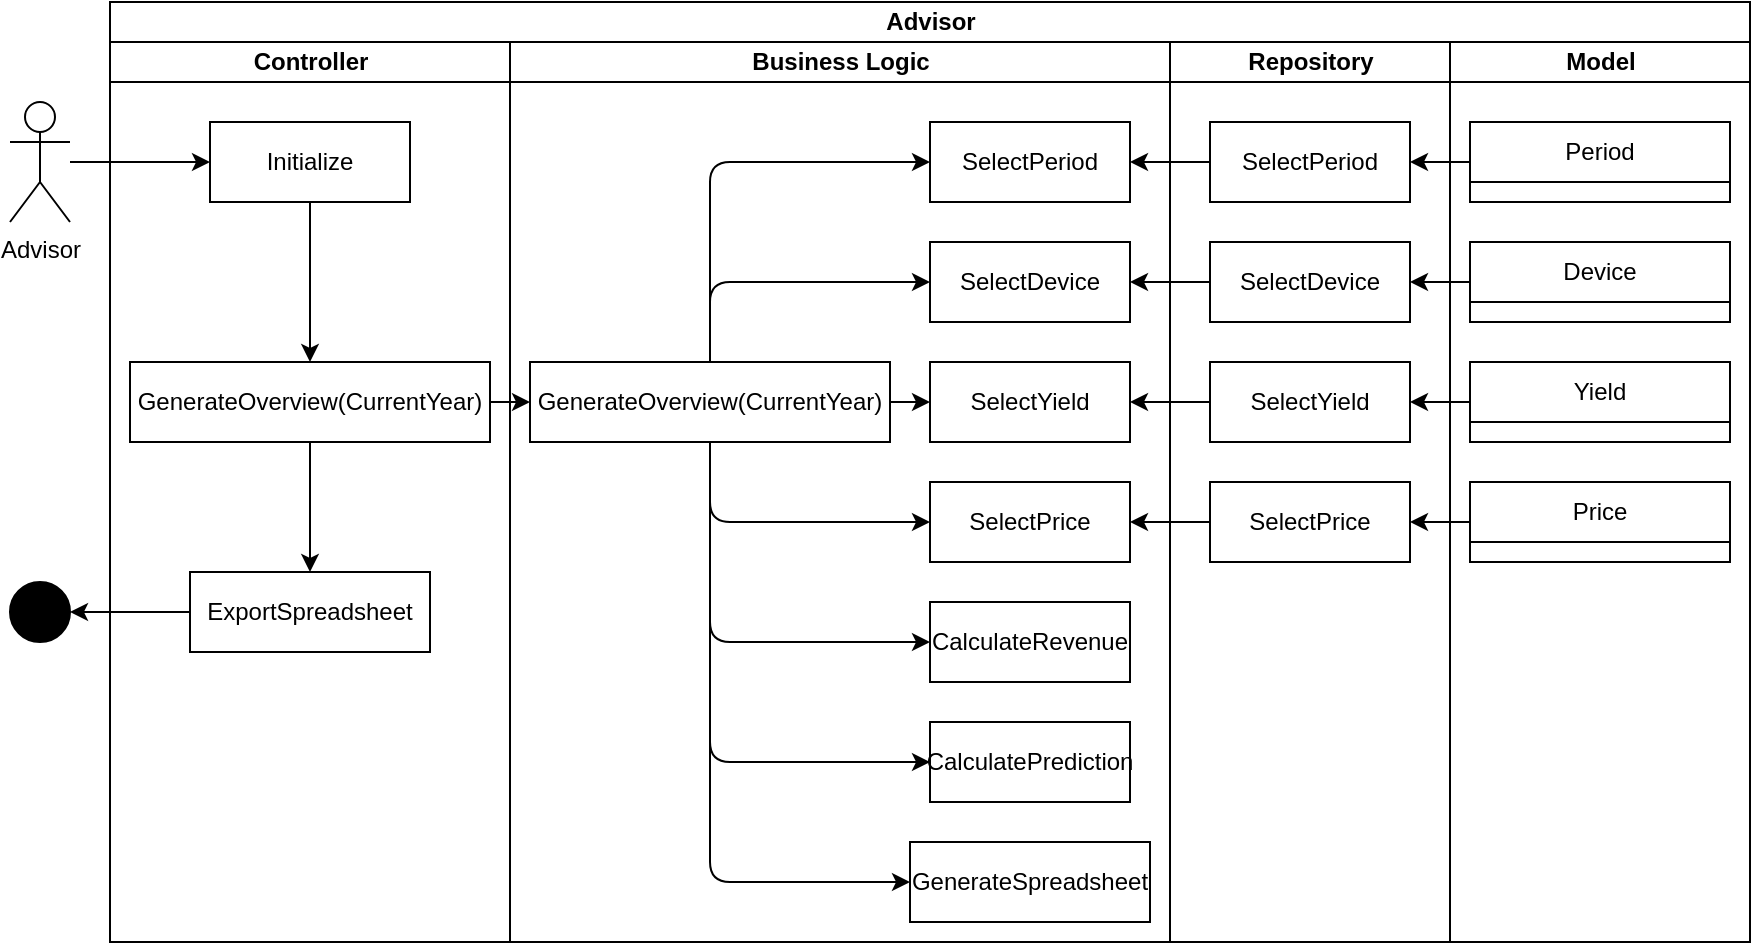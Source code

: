 <mxfile>
    <diagram id="Xq5SjVAaNZYUVjqVh8gm" name="Page-1">
        <mxGraphModel dx="979" dy="672" grid="1" gridSize="10" guides="1" tooltips="1" connect="1" arrows="1" fold="1" page="1" pageScale="1" pageWidth="850" pageHeight="1100" math="0" shadow="0">
            <root>
                <mxCell id="0"/>
                <mxCell id="1" parent="0"/>
                <mxCell id="68" value="Advisor" style="swimlane;childLayout=stackLayout;resizeParent=1;resizeParentMax=0;startSize=20;html=1;" vertex="1" parent="1">
                    <mxGeometry x="230" y="50" width="820" height="470" as="geometry"/>
                </mxCell>
                <mxCell id="69" value="Controller" style="swimlane;startSize=20;html=1;" vertex="1" parent="68">
                    <mxGeometry y="20" width="200" height="450" as="geometry"/>
                </mxCell>
                <mxCell id="70" style="edgeStyle=orthogonalEdgeStyle;html=1;" edge="1" parent="69" source="71" target="74">
                    <mxGeometry relative="1" as="geometry">
                        <mxPoint x="55.0" y="150.0" as="targetPoint"/>
                    </mxGeometry>
                </mxCell>
                <mxCell id="71" value="Initialize" style="rounded=0;whiteSpace=wrap;html=1;" vertex="1" parent="69">
                    <mxGeometry x="50" y="40" width="100" height="40" as="geometry"/>
                </mxCell>
                <mxCell id="72" value="ExportSpreadsheet" style="rounded=0;whiteSpace=wrap;html=1;" vertex="1" parent="69">
                    <mxGeometry x="40" y="265" width="120" height="40" as="geometry"/>
                </mxCell>
                <mxCell id="73" style="edgeStyle=orthogonalEdgeStyle;html=1;" edge="1" parent="69" source="74" target="72">
                    <mxGeometry relative="1" as="geometry">
                        <mxPoint x="55.0" y="190" as="sourcePoint"/>
                        <Array as="points"/>
                    </mxGeometry>
                </mxCell>
                <mxCell id="74" value="GenerateOverview(CurrentYear)" style="rounded=0;whiteSpace=wrap;html=1;" vertex="1" parent="69">
                    <mxGeometry x="10" y="160" width="180" height="40" as="geometry"/>
                </mxCell>
                <mxCell id="75" value="Business Logic" style="swimlane;startSize=20;html=1;" vertex="1" parent="68">
                    <mxGeometry x="200" y="20" width="330" height="450" as="geometry"/>
                </mxCell>
                <mxCell id="80" style="edgeStyle=orthogonalEdgeStyle;html=1;" edge="1" parent="75" source="134" target="91">
                    <mxGeometry relative="1" as="geometry">
                        <Array as="points">
                            <mxPoint x="180" y="180"/>
                            <mxPoint x="180" y="180"/>
                        </Array>
                        <mxPoint x="95.0" y="190" as="sourcePoint"/>
                    </mxGeometry>
                </mxCell>
                <mxCell id="82" style="edgeStyle=orthogonalEdgeStyle;html=1;" edge="1" parent="75" source="134" target="88">
                    <mxGeometry relative="1" as="geometry">
                        <Array as="points">
                            <mxPoint x="100" y="240"/>
                        </Array>
                        <mxPoint x="95.0" y="190" as="sourcePoint"/>
                    </mxGeometry>
                </mxCell>
                <mxCell id="84" style="edgeStyle=orthogonalEdgeStyle;html=1;" edge="1" parent="75" source="134" target="95">
                    <mxGeometry relative="1" as="geometry">
                        <Array as="points">
                            <mxPoint x="100" y="300"/>
                        </Array>
                        <mxPoint x="95.0" y="130" as="sourcePoint"/>
                    </mxGeometry>
                </mxCell>
                <mxCell id="85" style="edgeStyle=orthogonalEdgeStyle;html=1;" edge="1" parent="75" source="134" target="96">
                    <mxGeometry relative="1" as="geometry">
                        <Array as="points">
                            <mxPoint x="100" y="360"/>
                        </Array>
                        <mxPoint x="95.0" y="130" as="sourcePoint"/>
                    </mxGeometry>
                </mxCell>
                <mxCell id="98" style="edgeStyle=orthogonalEdgeStyle;html=1;" edge="1" parent="75" source="134" target="97">
                    <mxGeometry relative="1" as="geometry">
                        <Array as="points">
                            <mxPoint x="100" y="420"/>
                        </Array>
                        <mxPoint x="95.0" y="130" as="sourcePoint"/>
                    </mxGeometry>
                </mxCell>
                <mxCell id="78" style="edgeStyle=orthogonalEdgeStyle;html=1;" edge="1" parent="75" source="134" target="93">
                    <mxGeometry relative="1" as="geometry">
                        <mxPoint x="180" y="170" as="sourcePoint"/>
                        <Array as="points">
                            <mxPoint x="100" y="60"/>
                        </Array>
                    </mxGeometry>
                </mxCell>
                <mxCell id="79" style="edgeStyle=orthogonalEdgeStyle;html=1;" edge="1" parent="75" source="134" target="90">
                    <mxGeometry relative="1" as="geometry">
                        <Array as="points">
                            <mxPoint x="100" y="120"/>
                        </Array>
                        <mxPoint x="95.0" y="190" as="sourcePoint"/>
                    </mxGeometry>
                </mxCell>
                <mxCell id="88" value="SelectPrice" style="rounded=0;whiteSpace=wrap;html=1;" vertex="1" parent="75">
                    <mxGeometry x="210.0" y="220" width="100" height="40" as="geometry"/>
                </mxCell>
                <mxCell id="90" value="SelectDevice" style="rounded=0;whiteSpace=wrap;html=1;" vertex="1" parent="75">
                    <mxGeometry x="210.0" y="100" width="100" height="40" as="geometry"/>
                </mxCell>
                <mxCell id="91" value="SelectYield" style="rounded=0;whiteSpace=wrap;html=1;" vertex="1" parent="75">
                    <mxGeometry x="210.0" y="160" width="100" height="40" as="geometry"/>
                </mxCell>
                <mxCell id="93" value="SelectPeriod" style="rounded=0;whiteSpace=wrap;html=1;" vertex="1" parent="75">
                    <mxGeometry x="210.0" y="40" width="100" height="40" as="geometry"/>
                </mxCell>
                <mxCell id="95" value="CalculateRevenue" style="rounded=0;whiteSpace=wrap;html=1;" vertex="1" parent="75">
                    <mxGeometry x="210.0" y="280" width="100" height="40" as="geometry"/>
                </mxCell>
                <mxCell id="96" value="CalculatePrediction" style="rounded=0;whiteSpace=wrap;html=1;" vertex="1" parent="75">
                    <mxGeometry x="210.0" y="340" width="100" height="40" as="geometry"/>
                </mxCell>
                <mxCell id="97" value="GenerateSpreadsheet" style="rounded=0;whiteSpace=wrap;html=1;" vertex="1" parent="75">
                    <mxGeometry x="200" y="400" width="120" height="40" as="geometry"/>
                </mxCell>
                <mxCell id="134" value="GenerateOverview(CurrentYear)" style="rounded=0;whiteSpace=wrap;html=1;" vertex="1" parent="75">
                    <mxGeometry x="10" y="160" width="180" height="40" as="geometry"/>
                </mxCell>
                <mxCell id="99" value="Repository" style="swimlane;startSize=20;html=1;" vertex="1" parent="68">
                    <mxGeometry x="530" y="20" width="140" height="450" as="geometry"/>
                </mxCell>
                <mxCell id="102" value="SelectPrice" style="rounded=0;whiteSpace=wrap;html=1;" vertex="1" parent="99">
                    <mxGeometry x="20.0" y="220" width="100" height="40" as="geometry"/>
                </mxCell>
                <mxCell id="103" value="SelectDevice" style="rounded=0;whiteSpace=wrap;html=1;" vertex="1" parent="99">
                    <mxGeometry x="20.0" y="100" width="100" height="40" as="geometry"/>
                </mxCell>
                <mxCell id="104" value="SelectYield" style="rounded=0;whiteSpace=wrap;html=1;" vertex="1" parent="99">
                    <mxGeometry x="20.0" y="160" width="100" height="40" as="geometry"/>
                </mxCell>
                <mxCell id="106" value="SelectPeriod" style="rounded=0;whiteSpace=wrap;html=1;" vertex="1" parent="99">
                    <mxGeometry x="20.0" y="40" width="100" height="40" as="geometry"/>
                </mxCell>
                <mxCell id="107" value="Model" style="swimlane;startSize=20;html=1;" vertex="1" parent="68">
                    <mxGeometry x="670" y="20" width="150" height="450" as="geometry"/>
                </mxCell>
                <mxCell id="110" value="Period" style="swimlane;fontStyle=0;childLayout=stackLayout;horizontal=1;startSize=30;horizontalStack=0;resizeParent=1;resizeParentMax=0;resizeLast=0;collapsible=1;marginBottom=0;whiteSpace=wrap;html=1;fontSize=12;" vertex="1" parent="107">
                    <mxGeometry x="10" y="40" width="130" height="40" as="geometry"/>
                </mxCell>
                <mxCell id="111" value="Device" style="swimlane;fontStyle=0;childLayout=stackLayout;horizontal=1;startSize=30;horizontalStack=0;resizeParent=1;resizeParentMax=0;resizeLast=0;collapsible=1;marginBottom=0;whiteSpace=wrap;html=1;fontSize=12;" vertex="1" parent="107">
                    <mxGeometry x="10" y="100" width="130" height="40" as="geometry"/>
                </mxCell>
                <mxCell id="112" value="Yield" style="swimlane;fontStyle=0;childLayout=stackLayout;horizontal=1;startSize=30;horizontalStack=0;resizeParent=1;resizeParentMax=0;resizeLast=0;collapsible=1;marginBottom=0;whiteSpace=wrap;html=1;fontSize=12;" vertex="1" parent="107">
                    <mxGeometry x="10" y="160" width="130" height="40" as="geometry"/>
                </mxCell>
                <mxCell id="114" value="Price" style="swimlane;fontStyle=0;childLayout=stackLayout;horizontal=1;startSize=30;horizontalStack=0;resizeParent=1;resizeParentMax=0;resizeLast=0;collapsible=1;marginBottom=0;whiteSpace=wrap;html=1;fontSize=12;" vertex="1" parent="107">
                    <mxGeometry x="10" y="220" width="130" height="40" as="geometry"/>
                </mxCell>
                <mxCell id="117" style="edgeStyle=orthogonalEdgeStyle;html=1;" edge="1" parent="68" source="106" target="93">
                    <mxGeometry relative="1" as="geometry"/>
                </mxCell>
                <mxCell id="118" style="edgeStyle=orthogonalEdgeStyle;html=1;" edge="1" parent="68" source="103" target="90">
                    <mxGeometry relative="1" as="geometry"/>
                </mxCell>
                <mxCell id="119" style="edgeStyle=orthogonalEdgeStyle;html=1;" edge="1" parent="68" source="104" target="91">
                    <mxGeometry relative="1" as="geometry"/>
                </mxCell>
                <mxCell id="121" style="edgeStyle=orthogonalEdgeStyle;html=1;" edge="1" parent="68" source="102" target="88">
                    <mxGeometry relative="1" as="geometry"/>
                </mxCell>
                <mxCell id="122" style="edgeStyle=orthogonalEdgeStyle;html=1;" edge="1" parent="68" source="74" target="134">
                    <mxGeometry relative="1" as="geometry">
                        <mxPoint x="150" y="190" as="sourcePoint"/>
                        <mxPoint x="210" y="190" as="targetPoint"/>
                        <Array as="points"/>
                    </mxGeometry>
                </mxCell>
                <mxCell id="123" style="edgeStyle=orthogonalEdgeStyle;html=1;" edge="1" parent="68" source="114" target="102">
                    <mxGeometry relative="1" as="geometry"/>
                </mxCell>
                <mxCell id="125" style="edgeStyle=orthogonalEdgeStyle;html=1;" edge="1" parent="68" source="112" target="104">
                    <mxGeometry relative="1" as="geometry"/>
                </mxCell>
                <mxCell id="126" style="edgeStyle=orthogonalEdgeStyle;html=1;" edge="1" parent="68" source="111" target="103">
                    <mxGeometry relative="1" as="geometry"/>
                </mxCell>
                <mxCell id="127" style="edgeStyle=orthogonalEdgeStyle;html=1;" edge="1" parent="68" source="110" target="106">
                    <mxGeometry relative="1" as="geometry"/>
                </mxCell>
                <mxCell id="130" style="edgeStyle=none;html=1;" edge="1" parent="1" source="131" target="71">
                    <mxGeometry relative="1" as="geometry"/>
                </mxCell>
                <mxCell id="131" value="Advisor" style="shape=umlActor;verticalLabelPosition=bottom;verticalAlign=top;html=1;outlineConnect=0;" vertex="1" parent="1">
                    <mxGeometry x="180" y="100" width="30" height="60" as="geometry"/>
                </mxCell>
                <mxCell id="132" value="" style="ellipse;fillColor=strokeColor;" vertex="1" parent="1">
                    <mxGeometry x="180" y="340" width="30" height="30" as="geometry"/>
                </mxCell>
                <mxCell id="133" style="edgeStyle=orthogonalEdgeStyle;html=1;" edge="1" parent="1" source="72" target="132">
                    <mxGeometry relative="1" as="geometry"/>
                </mxCell>
            </root>
        </mxGraphModel>
    </diagram>
</mxfile>